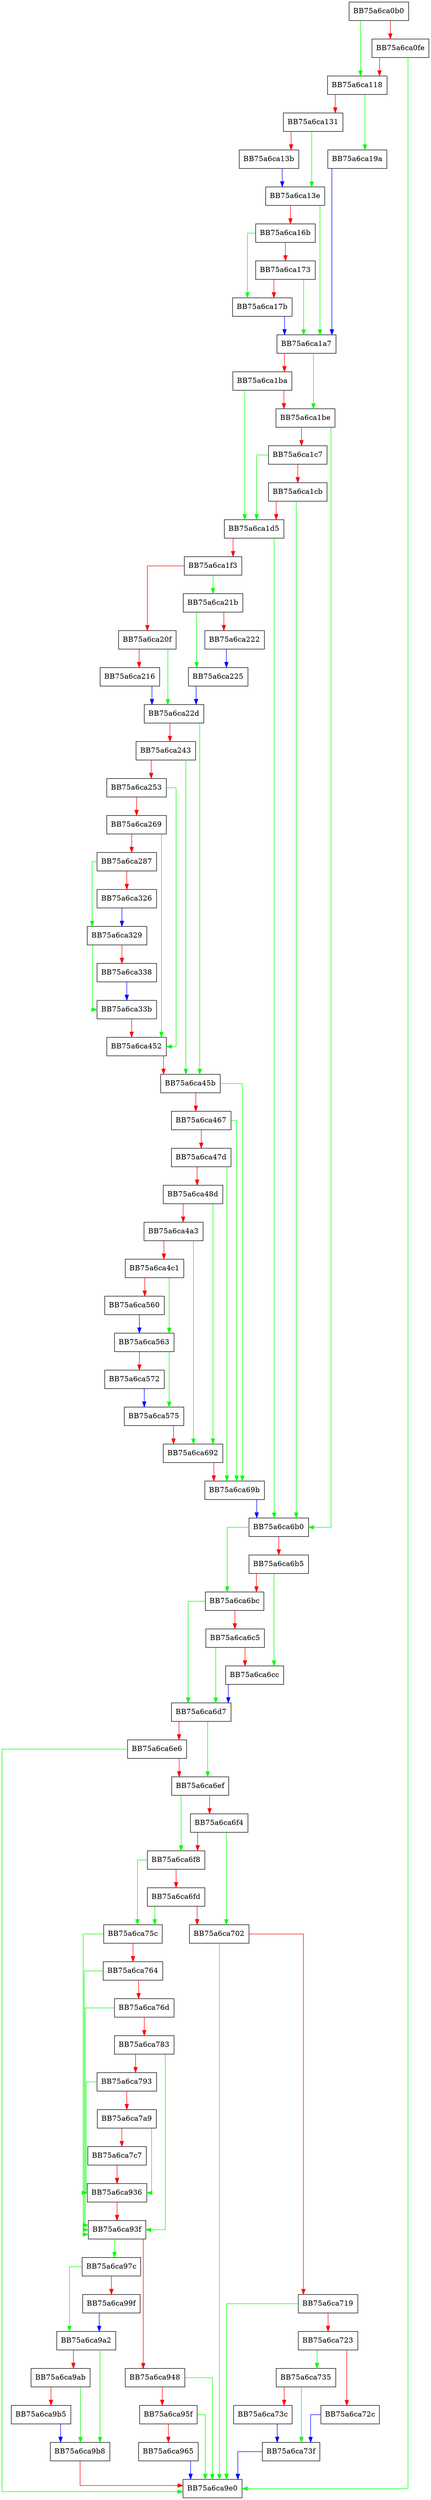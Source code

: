 digraph UpdateCharacteristics {
  node [shape="box"];
  graph [splines=ortho];
  BB75a6ca0b0 -> BB75a6ca118 [color="green"];
  BB75a6ca0b0 -> BB75a6ca0fe [color="red"];
  BB75a6ca0fe -> BB75a6ca9e0 [color="green"];
  BB75a6ca0fe -> BB75a6ca118 [color="red"];
  BB75a6ca118 -> BB75a6ca19a [color="green"];
  BB75a6ca118 -> BB75a6ca131 [color="red"];
  BB75a6ca131 -> BB75a6ca13e [color="green"];
  BB75a6ca131 -> BB75a6ca13b [color="red"];
  BB75a6ca13b -> BB75a6ca13e [color="blue"];
  BB75a6ca13e -> BB75a6ca1a7 [color="green"];
  BB75a6ca13e -> BB75a6ca16b [color="red"];
  BB75a6ca16b -> BB75a6ca17b [color="green"];
  BB75a6ca16b -> BB75a6ca173 [color="red"];
  BB75a6ca173 -> BB75a6ca1a7 [color="green"];
  BB75a6ca173 -> BB75a6ca17b [color="red"];
  BB75a6ca17b -> BB75a6ca1a7 [color="blue"];
  BB75a6ca19a -> BB75a6ca1a7 [color="blue"];
  BB75a6ca1a7 -> BB75a6ca1be [color="green"];
  BB75a6ca1a7 -> BB75a6ca1ba [color="red"];
  BB75a6ca1ba -> BB75a6ca1d5 [color="green"];
  BB75a6ca1ba -> BB75a6ca1be [color="red"];
  BB75a6ca1be -> BB75a6ca6b0 [color="green"];
  BB75a6ca1be -> BB75a6ca1c7 [color="red"];
  BB75a6ca1c7 -> BB75a6ca1d5 [color="green"];
  BB75a6ca1c7 -> BB75a6ca1cb [color="red"];
  BB75a6ca1cb -> BB75a6ca6b0 [color="green"];
  BB75a6ca1cb -> BB75a6ca1d5 [color="red"];
  BB75a6ca1d5 -> BB75a6ca6b0 [color="green"];
  BB75a6ca1d5 -> BB75a6ca1f3 [color="red"];
  BB75a6ca1f3 -> BB75a6ca21b [color="green"];
  BB75a6ca1f3 -> BB75a6ca20f [color="red"];
  BB75a6ca20f -> BB75a6ca22d [color="green"];
  BB75a6ca20f -> BB75a6ca216 [color="red"];
  BB75a6ca216 -> BB75a6ca22d [color="blue"];
  BB75a6ca21b -> BB75a6ca225 [color="green"];
  BB75a6ca21b -> BB75a6ca222 [color="red"];
  BB75a6ca222 -> BB75a6ca225 [color="blue"];
  BB75a6ca225 -> BB75a6ca22d [color="blue"];
  BB75a6ca22d -> BB75a6ca45b [color="green"];
  BB75a6ca22d -> BB75a6ca243 [color="red"];
  BB75a6ca243 -> BB75a6ca45b [color="green"];
  BB75a6ca243 -> BB75a6ca253 [color="red"];
  BB75a6ca253 -> BB75a6ca452 [color="green"];
  BB75a6ca253 -> BB75a6ca269 [color="red"];
  BB75a6ca269 -> BB75a6ca452 [color="green"];
  BB75a6ca269 -> BB75a6ca287 [color="red"];
  BB75a6ca287 -> BB75a6ca329 [color="green"];
  BB75a6ca287 -> BB75a6ca326 [color="red"];
  BB75a6ca326 -> BB75a6ca329 [color="blue"];
  BB75a6ca329 -> BB75a6ca33b [color="green"];
  BB75a6ca329 -> BB75a6ca338 [color="red"];
  BB75a6ca338 -> BB75a6ca33b [color="blue"];
  BB75a6ca33b -> BB75a6ca452 [color="red"];
  BB75a6ca452 -> BB75a6ca45b [color="red"];
  BB75a6ca45b -> BB75a6ca69b [color="green"];
  BB75a6ca45b -> BB75a6ca467 [color="red"];
  BB75a6ca467 -> BB75a6ca69b [color="green"];
  BB75a6ca467 -> BB75a6ca47d [color="red"];
  BB75a6ca47d -> BB75a6ca69b [color="green"];
  BB75a6ca47d -> BB75a6ca48d [color="red"];
  BB75a6ca48d -> BB75a6ca692 [color="green"];
  BB75a6ca48d -> BB75a6ca4a3 [color="red"];
  BB75a6ca4a3 -> BB75a6ca692 [color="green"];
  BB75a6ca4a3 -> BB75a6ca4c1 [color="red"];
  BB75a6ca4c1 -> BB75a6ca563 [color="green"];
  BB75a6ca4c1 -> BB75a6ca560 [color="red"];
  BB75a6ca560 -> BB75a6ca563 [color="blue"];
  BB75a6ca563 -> BB75a6ca575 [color="green"];
  BB75a6ca563 -> BB75a6ca572 [color="red"];
  BB75a6ca572 -> BB75a6ca575 [color="blue"];
  BB75a6ca575 -> BB75a6ca692 [color="red"];
  BB75a6ca692 -> BB75a6ca69b [color="red"];
  BB75a6ca69b -> BB75a6ca6b0 [color="blue"];
  BB75a6ca6b0 -> BB75a6ca6bc [color="green"];
  BB75a6ca6b0 -> BB75a6ca6b5 [color="red"];
  BB75a6ca6b5 -> BB75a6ca6cc [color="green"];
  BB75a6ca6b5 -> BB75a6ca6bc [color="red"];
  BB75a6ca6bc -> BB75a6ca6d7 [color="green"];
  BB75a6ca6bc -> BB75a6ca6c5 [color="red"];
  BB75a6ca6c5 -> BB75a6ca6d7 [color="green"];
  BB75a6ca6c5 -> BB75a6ca6cc [color="red"];
  BB75a6ca6cc -> BB75a6ca6d7 [color="blue"];
  BB75a6ca6d7 -> BB75a6ca6ef [color="green"];
  BB75a6ca6d7 -> BB75a6ca6e6 [color="red"];
  BB75a6ca6e6 -> BB75a6ca9e0 [color="green"];
  BB75a6ca6e6 -> BB75a6ca6ef [color="red"];
  BB75a6ca6ef -> BB75a6ca6f8 [color="green"];
  BB75a6ca6ef -> BB75a6ca6f4 [color="red"];
  BB75a6ca6f4 -> BB75a6ca702 [color="green"];
  BB75a6ca6f4 -> BB75a6ca6f8 [color="red"];
  BB75a6ca6f8 -> BB75a6ca75c [color="green"];
  BB75a6ca6f8 -> BB75a6ca6fd [color="red"];
  BB75a6ca6fd -> BB75a6ca75c [color="green"];
  BB75a6ca6fd -> BB75a6ca702 [color="red"];
  BB75a6ca702 -> BB75a6ca9e0 [color="green"];
  BB75a6ca702 -> BB75a6ca719 [color="red"];
  BB75a6ca719 -> BB75a6ca9e0 [color="green"];
  BB75a6ca719 -> BB75a6ca723 [color="red"];
  BB75a6ca723 -> BB75a6ca735 [color="green"];
  BB75a6ca723 -> BB75a6ca72c [color="red"];
  BB75a6ca72c -> BB75a6ca73f [color="blue"];
  BB75a6ca735 -> BB75a6ca73f [color="green"];
  BB75a6ca735 -> BB75a6ca73c [color="red"];
  BB75a6ca73c -> BB75a6ca73f [color="blue"];
  BB75a6ca73f -> BB75a6ca9e0 [color="blue"];
  BB75a6ca75c -> BB75a6ca93f [color="green"];
  BB75a6ca75c -> BB75a6ca764 [color="red"];
  BB75a6ca764 -> BB75a6ca93f [color="green"];
  BB75a6ca764 -> BB75a6ca76d [color="red"];
  BB75a6ca76d -> BB75a6ca93f [color="green"];
  BB75a6ca76d -> BB75a6ca783 [color="red"];
  BB75a6ca783 -> BB75a6ca93f [color="green"];
  BB75a6ca783 -> BB75a6ca793 [color="red"];
  BB75a6ca793 -> BB75a6ca936 [color="green"];
  BB75a6ca793 -> BB75a6ca7a9 [color="red"];
  BB75a6ca7a9 -> BB75a6ca936 [color="green"];
  BB75a6ca7a9 -> BB75a6ca7c7 [color="red"];
  BB75a6ca7c7 -> BB75a6ca936 [color="red"];
  BB75a6ca936 -> BB75a6ca93f [color="red"];
  BB75a6ca93f -> BB75a6ca97c [color="green"];
  BB75a6ca93f -> BB75a6ca948 [color="red"];
  BB75a6ca948 -> BB75a6ca9e0 [color="green"];
  BB75a6ca948 -> BB75a6ca95f [color="red"];
  BB75a6ca95f -> BB75a6ca9e0 [color="green"];
  BB75a6ca95f -> BB75a6ca965 [color="red"];
  BB75a6ca965 -> BB75a6ca9e0 [color="blue"];
  BB75a6ca97c -> BB75a6ca9a2 [color="green"];
  BB75a6ca97c -> BB75a6ca99f [color="red"];
  BB75a6ca99f -> BB75a6ca9a2 [color="blue"];
  BB75a6ca9a2 -> BB75a6ca9b8 [color="green"];
  BB75a6ca9a2 -> BB75a6ca9ab [color="red"];
  BB75a6ca9ab -> BB75a6ca9b8 [color="green"];
  BB75a6ca9ab -> BB75a6ca9b5 [color="red"];
  BB75a6ca9b5 -> BB75a6ca9b8 [color="blue"];
  BB75a6ca9b8 -> BB75a6ca9e0 [color="red"];
}